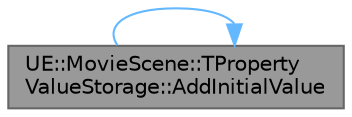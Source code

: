 digraph "UE::MovieScene::TPropertyValueStorage::AddInitialValue"
{
 // INTERACTIVE_SVG=YES
 // LATEX_PDF_SIZE
  bgcolor="transparent";
  edge [fontname=Helvetica,fontsize=10,labelfontname=Helvetica,labelfontsize=10];
  node [fontname=Helvetica,fontsize=10,shape=box,height=0.2,width=0.4];
  rankdir="LR";
  Node1 [id="Node000001",label="UE::MovieScene::TProperty\lValueStorage::AddInitialValue",height=0.2,width=0.4,color="gray40", fillcolor="grey60", style="filled", fontcolor="black",tooltip="Add a cached value for the specified object and fast property ptr offset, returning a unique index fo..."];
  Node1 -> Node1 [id="edge1_Node000001_Node000001",color="steelblue1",style="solid",tooltip=" "];
}
